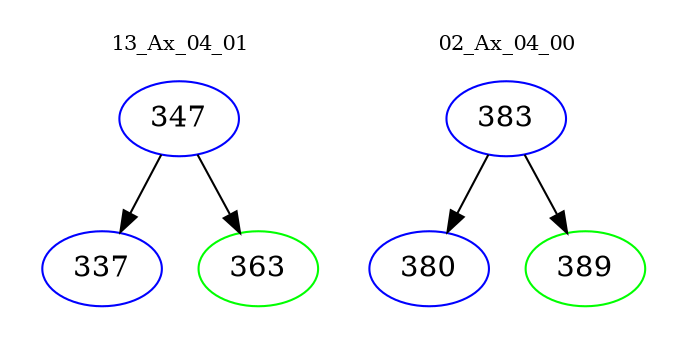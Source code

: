 digraph{
subgraph cluster_0 {
color = white
label = "13_Ax_04_01";
fontsize=10;
T0_347 [label="347", color="blue"]
T0_347 -> T0_337 [color="black"]
T0_337 [label="337", color="blue"]
T0_347 -> T0_363 [color="black"]
T0_363 [label="363", color="green"]
}
subgraph cluster_1 {
color = white
label = "02_Ax_04_00";
fontsize=10;
T1_383 [label="383", color="blue"]
T1_383 -> T1_380 [color="black"]
T1_380 [label="380", color="blue"]
T1_383 -> T1_389 [color="black"]
T1_389 [label="389", color="green"]
}
}
